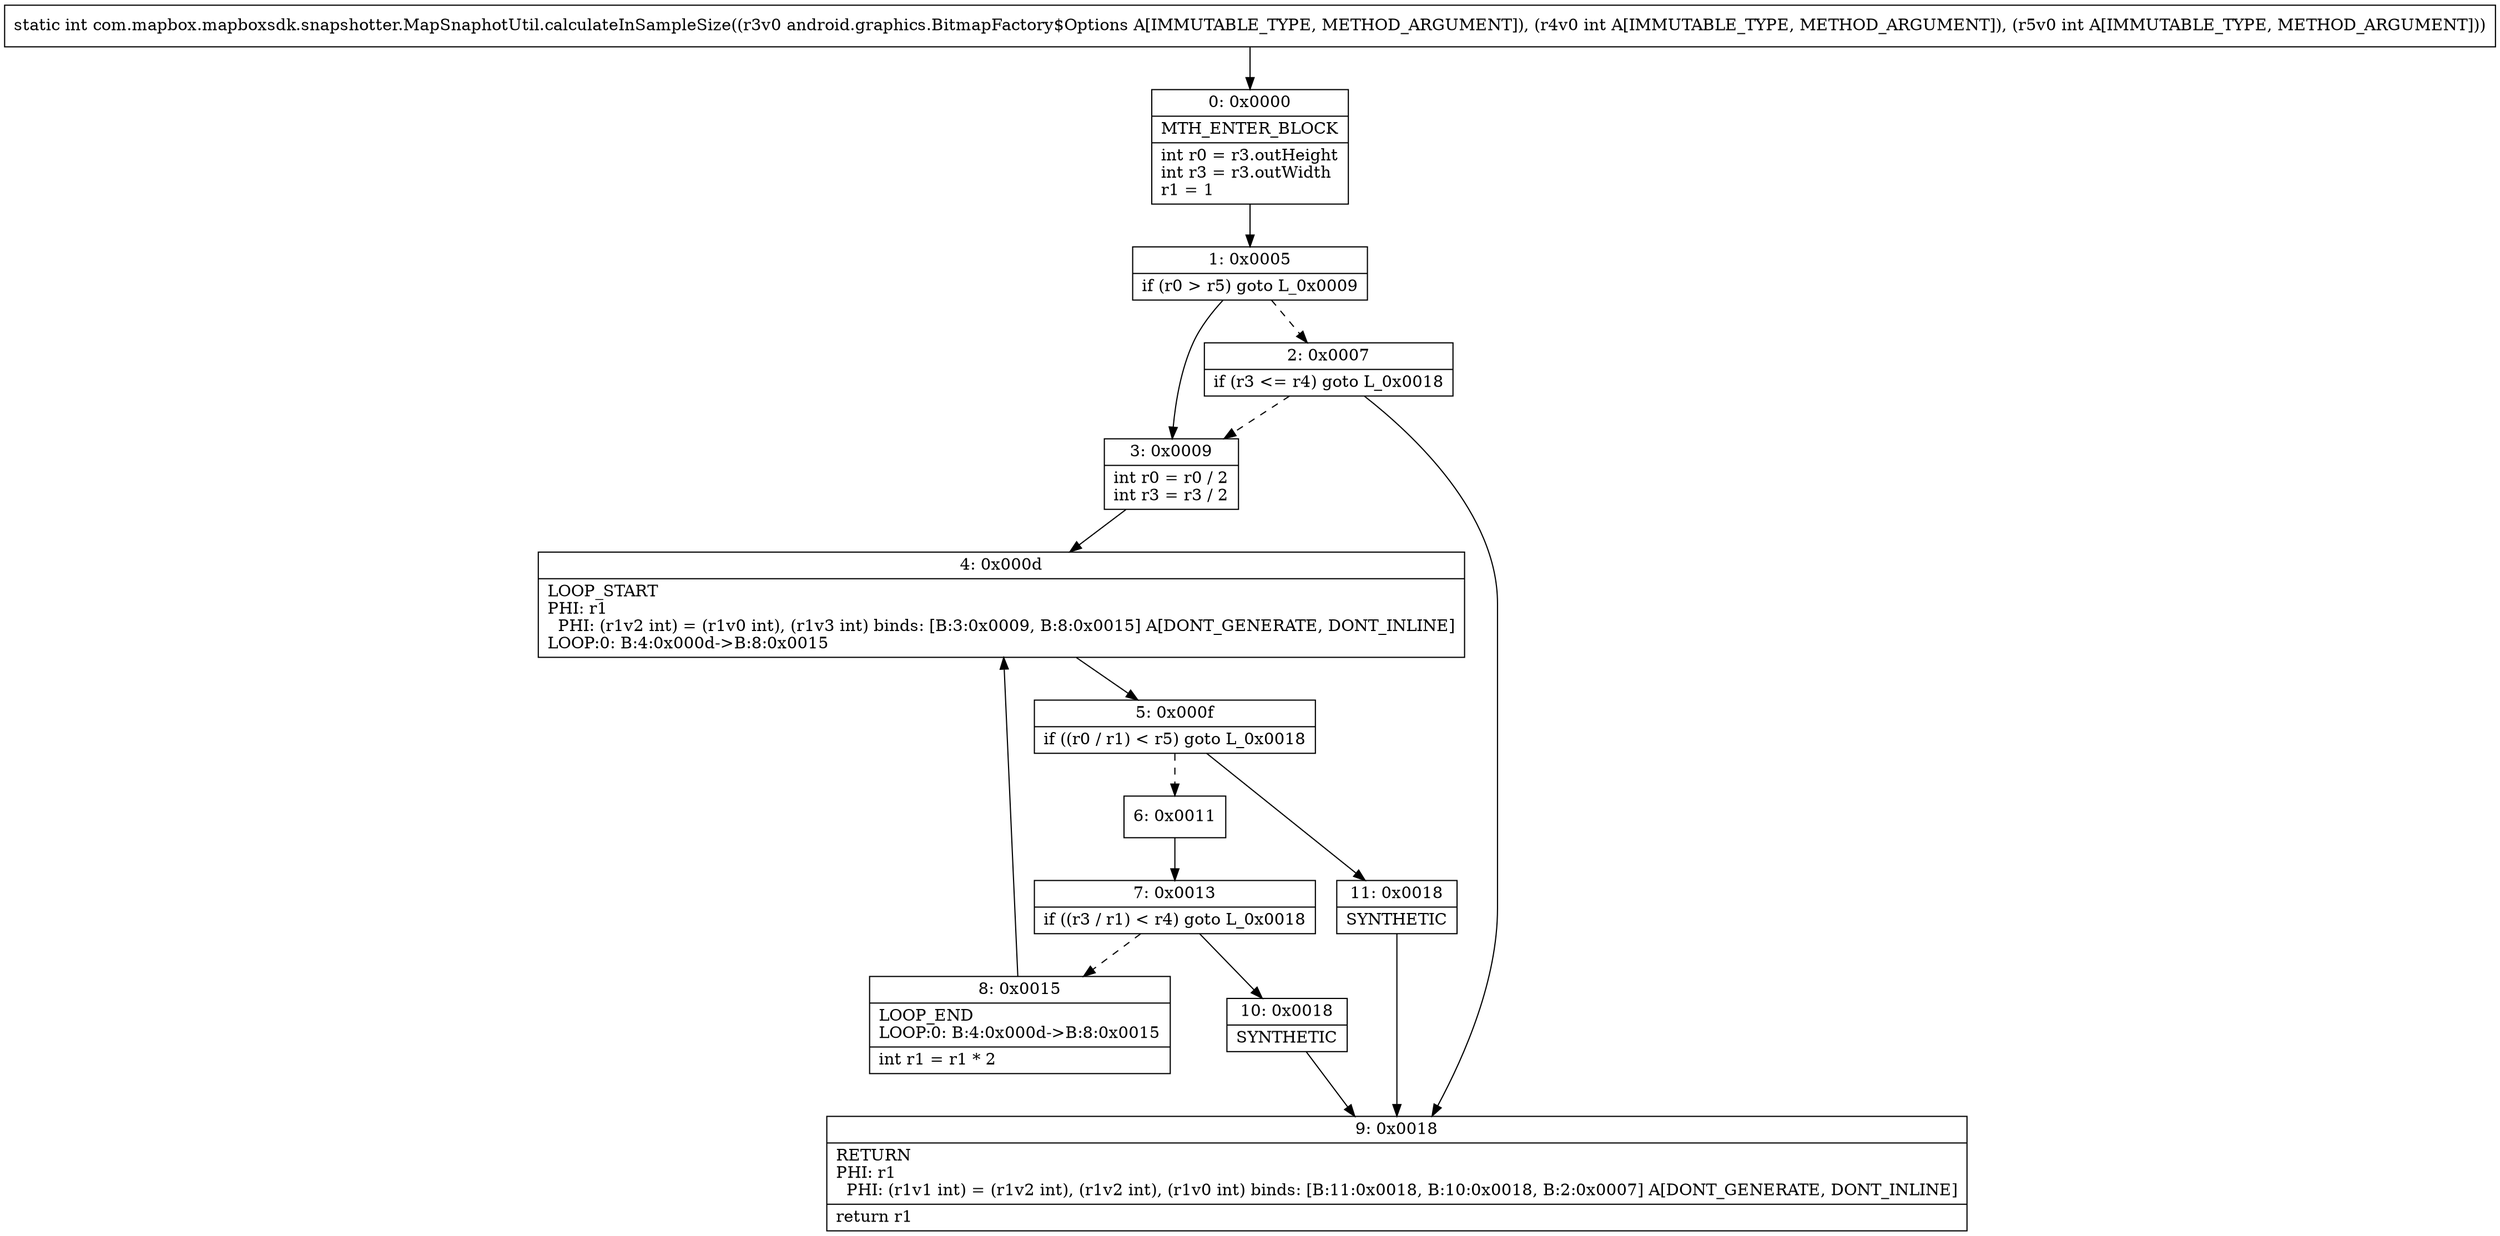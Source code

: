digraph "CFG forcom.mapbox.mapboxsdk.snapshotter.MapSnaphotUtil.calculateInSampleSize(Landroid\/graphics\/BitmapFactory$Options;II)I" {
Node_0 [shape=record,label="{0\:\ 0x0000|MTH_ENTER_BLOCK\l|int r0 = r3.outHeight\lint r3 = r3.outWidth\lr1 = 1\l}"];
Node_1 [shape=record,label="{1\:\ 0x0005|if (r0 \> r5) goto L_0x0009\l}"];
Node_2 [shape=record,label="{2\:\ 0x0007|if (r3 \<= r4) goto L_0x0018\l}"];
Node_3 [shape=record,label="{3\:\ 0x0009|int r0 = r0 \/ 2\lint r3 = r3 \/ 2\l}"];
Node_4 [shape=record,label="{4\:\ 0x000d|LOOP_START\lPHI: r1 \l  PHI: (r1v2 int) = (r1v0 int), (r1v3 int) binds: [B:3:0x0009, B:8:0x0015] A[DONT_GENERATE, DONT_INLINE]\lLOOP:0: B:4:0x000d\-\>B:8:0x0015\l}"];
Node_5 [shape=record,label="{5\:\ 0x000f|if ((r0 \/ r1) \< r5) goto L_0x0018\l}"];
Node_6 [shape=record,label="{6\:\ 0x0011}"];
Node_7 [shape=record,label="{7\:\ 0x0013|if ((r3 \/ r1) \< r4) goto L_0x0018\l}"];
Node_8 [shape=record,label="{8\:\ 0x0015|LOOP_END\lLOOP:0: B:4:0x000d\-\>B:8:0x0015\l|int r1 = r1 * 2\l}"];
Node_9 [shape=record,label="{9\:\ 0x0018|RETURN\lPHI: r1 \l  PHI: (r1v1 int) = (r1v2 int), (r1v2 int), (r1v0 int) binds: [B:11:0x0018, B:10:0x0018, B:2:0x0007] A[DONT_GENERATE, DONT_INLINE]\l|return r1\l}"];
Node_10 [shape=record,label="{10\:\ 0x0018|SYNTHETIC\l}"];
Node_11 [shape=record,label="{11\:\ 0x0018|SYNTHETIC\l}"];
MethodNode[shape=record,label="{static int com.mapbox.mapboxsdk.snapshotter.MapSnaphotUtil.calculateInSampleSize((r3v0 android.graphics.BitmapFactory$Options A[IMMUTABLE_TYPE, METHOD_ARGUMENT]), (r4v0 int A[IMMUTABLE_TYPE, METHOD_ARGUMENT]), (r5v0 int A[IMMUTABLE_TYPE, METHOD_ARGUMENT])) }"];
MethodNode -> Node_0;
Node_0 -> Node_1;
Node_1 -> Node_2[style=dashed];
Node_1 -> Node_3;
Node_2 -> Node_3[style=dashed];
Node_2 -> Node_9;
Node_3 -> Node_4;
Node_4 -> Node_5;
Node_5 -> Node_6[style=dashed];
Node_5 -> Node_11;
Node_6 -> Node_7;
Node_7 -> Node_8[style=dashed];
Node_7 -> Node_10;
Node_8 -> Node_4;
Node_10 -> Node_9;
Node_11 -> Node_9;
}

